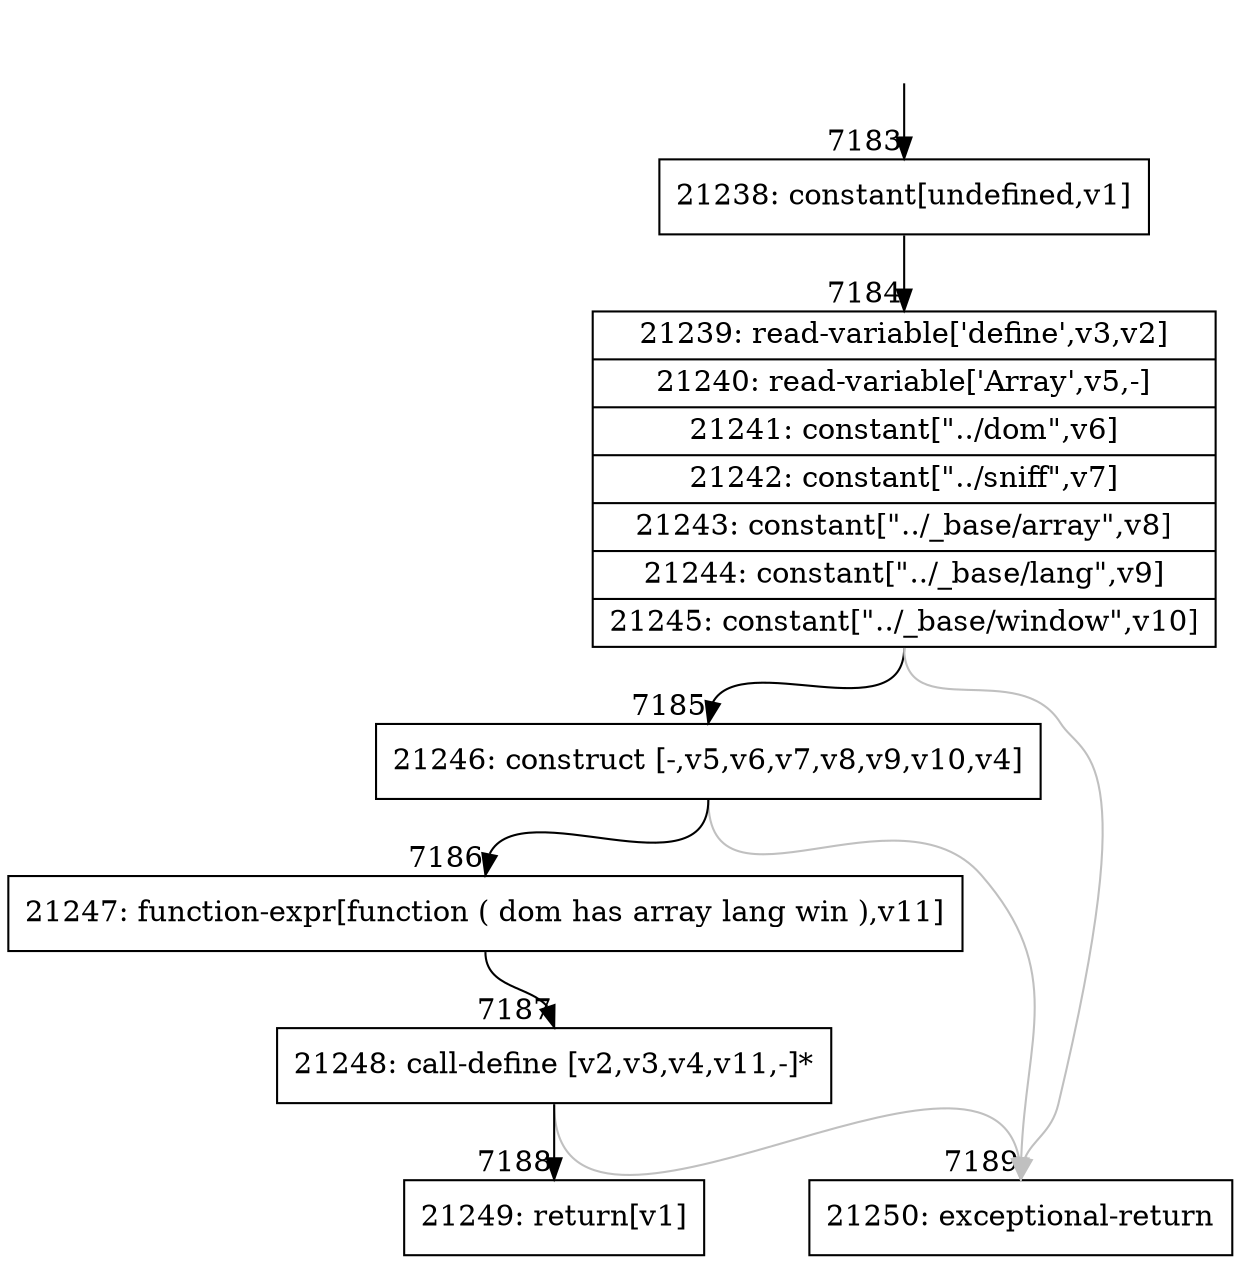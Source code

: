 digraph {
rankdir="TD"
BB_entry403[shape=none,label=""];
BB_entry403 -> BB7183 [tailport=s, headport=n, headlabel="    7183"]
BB7183 [shape=record label="{21238: constant[undefined,v1]}" ] 
BB7183 -> BB7184 [tailport=s, headport=n, headlabel="      7184"]
BB7184 [shape=record label="{21239: read-variable['define',v3,v2]|21240: read-variable['Array',v5,-]|21241: constant[\"../dom\",v6]|21242: constant[\"../sniff\",v7]|21243: constant[\"../_base/array\",v8]|21244: constant[\"../_base/lang\",v9]|21245: constant[\"../_base/window\",v10]}" ] 
BB7184 -> BB7185 [tailport=s, headport=n, headlabel="      7185"]
BB7184 -> BB7189 [tailport=s, headport=n, color=gray, headlabel="      7189"]
BB7185 [shape=record label="{21246: construct [-,v5,v6,v7,v8,v9,v10,v4]}" ] 
BB7185 -> BB7186 [tailport=s, headport=n, headlabel="      7186"]
BB7185 -> BB7189 [tailport=s, headport=n, color=gray]
BB7186 [shape=record label="{21247: function-expr[function ( dom has array lang win ),v11]}" ] 
BB7186 -> BB7187 [tailport=s, headport=n, headlabel="      7187"]
BB7187 [shape=record label="{21248: call-define [v2,v3,v4,v11,-]*}" ] 
BB7187 -> BB7188 [tailport=s, headport=n, headlabel="      7188"]
BB7187 -> BB7189 [tailport=s, headport=n, color=gray]
BB7188 [shape=record label="{21249: return[v1]}" ] 
BB7189 [shape=record label="{21250: exceptional-return}" ] 
//#$~ 10020
}
